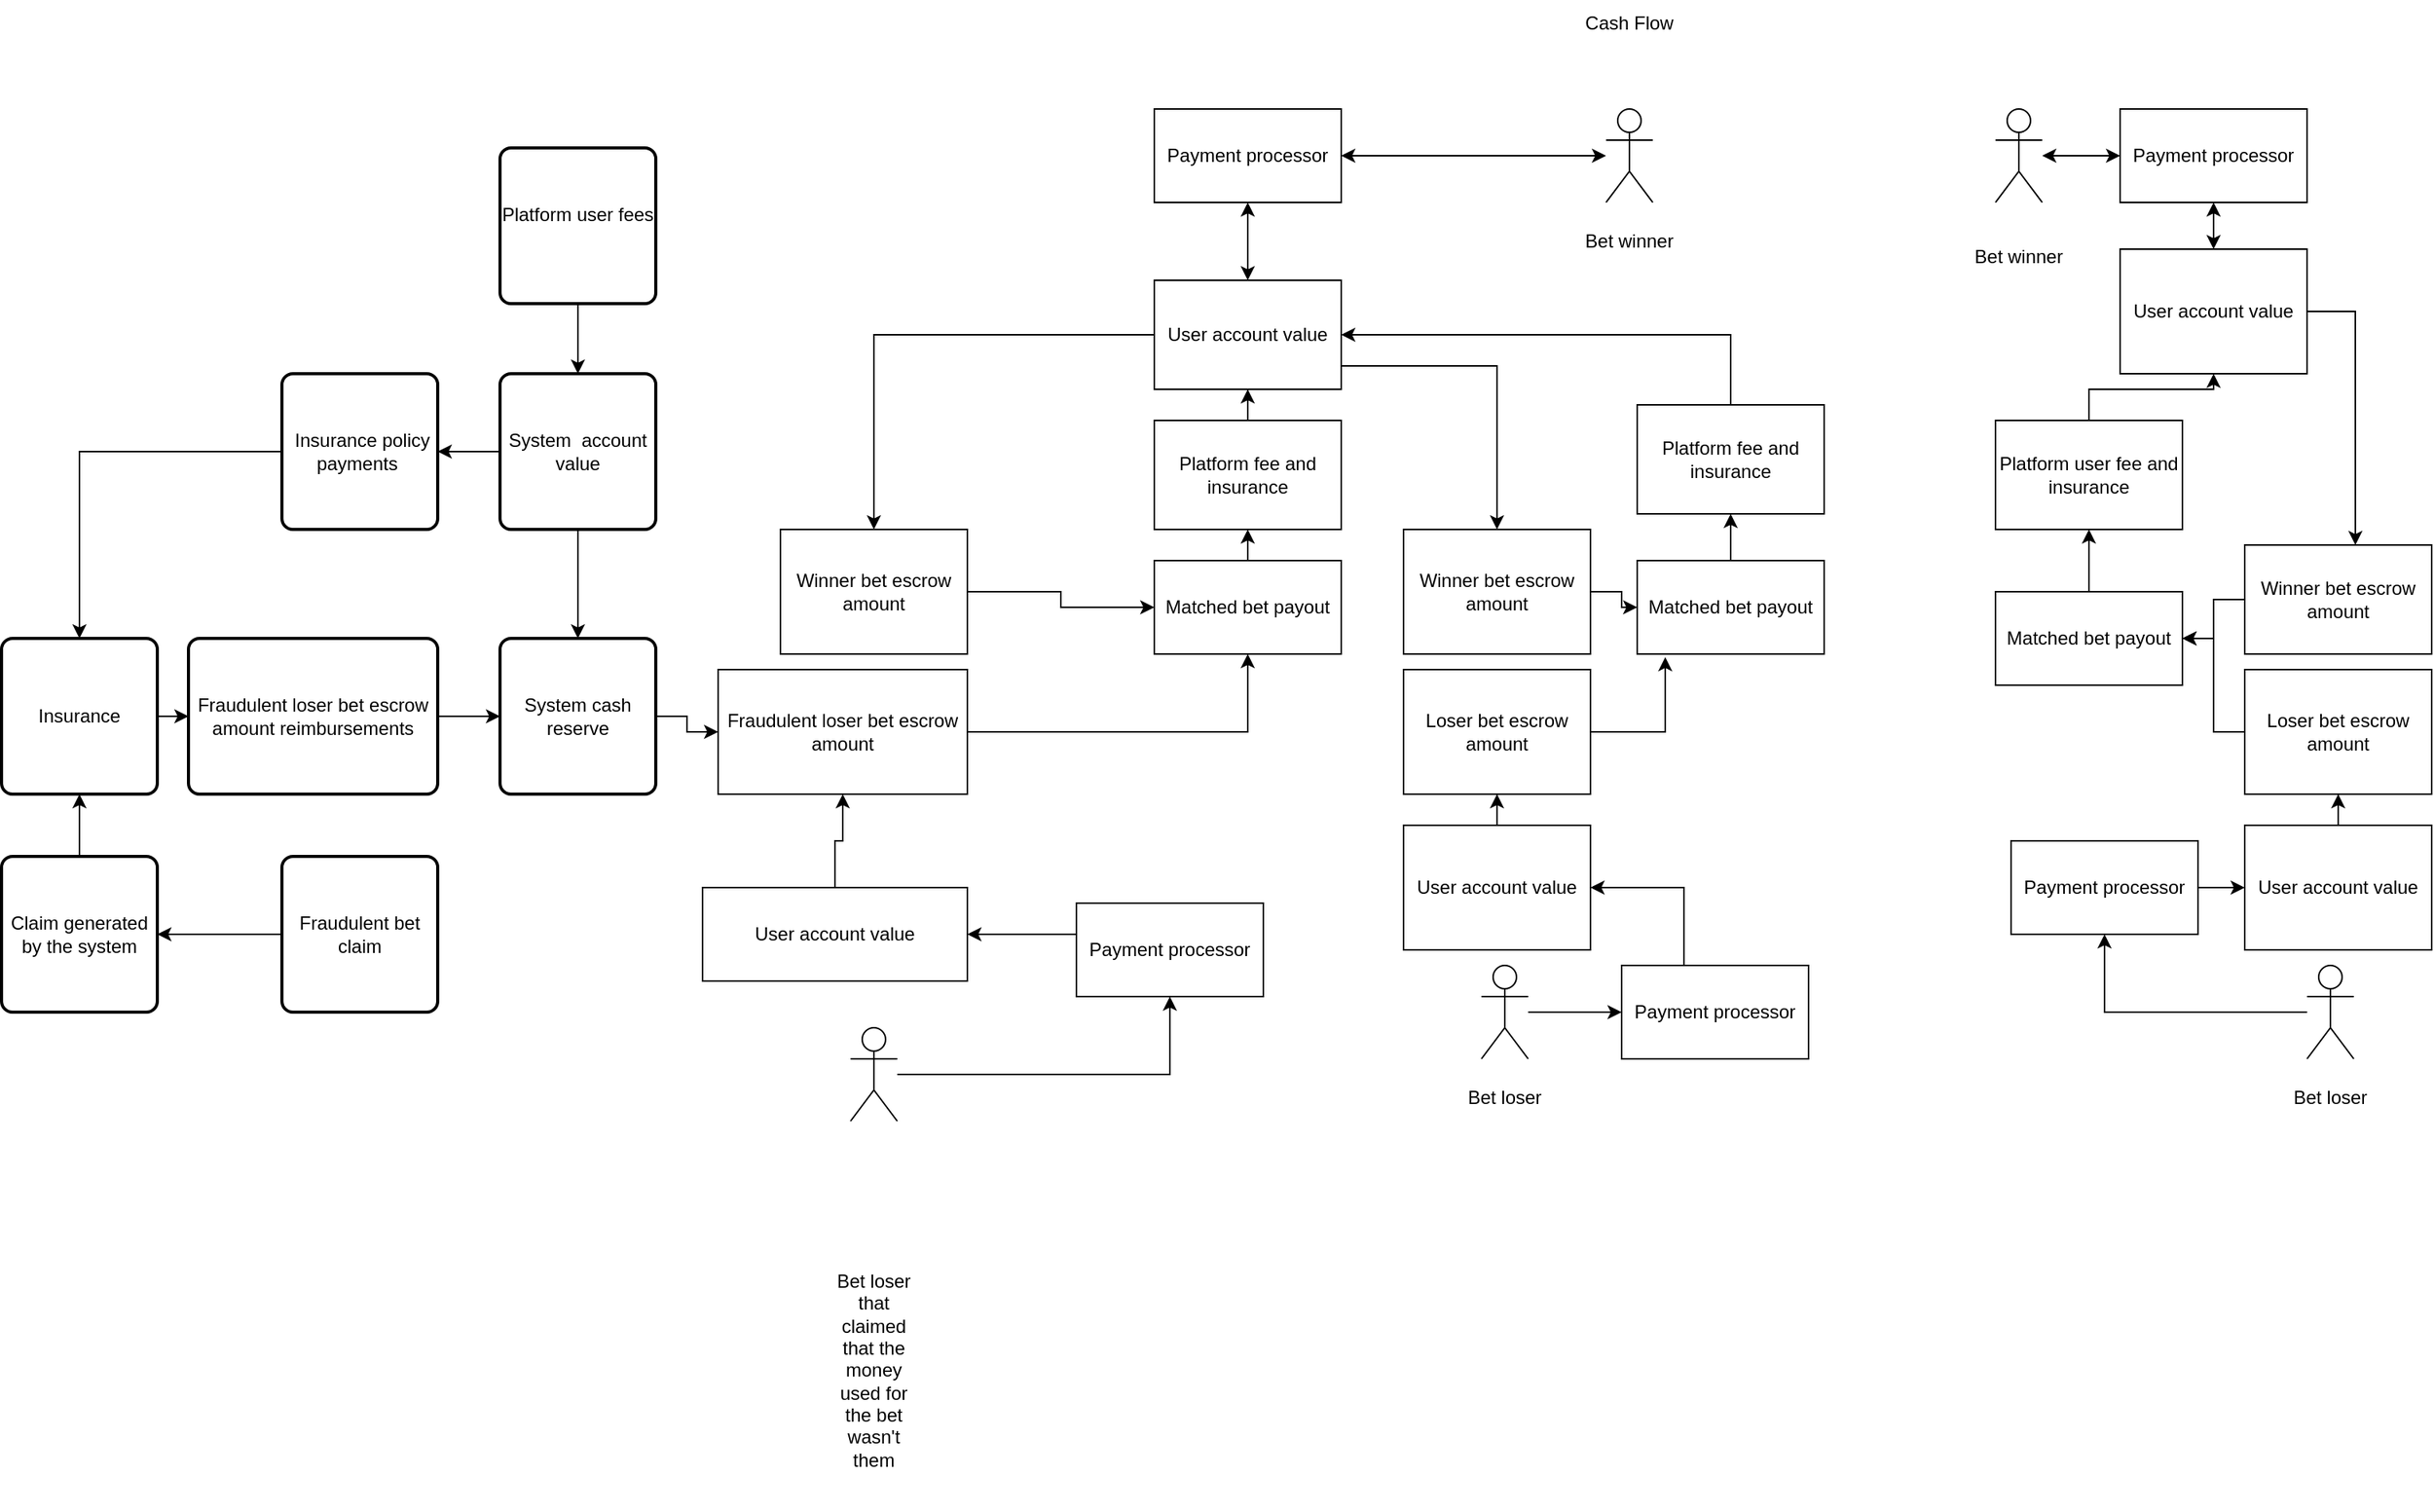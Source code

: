 <mxfile version="20.8.0" type="google"><diagram id="0wz5fwHLSvjW-twKBiWH" name="Page-1"><mxGraphModel grid="1" page="1" gridSize="10" guides="1" tooltips="1" connect="1" arrows="1" fold="1" pageScale="1" pageWidth="850" pageHeight="1100" math="0" shadow="0"><root><mxCell id="0"/><mxCell id="1" parent="0"/><mxCell id="HQsCND91h7AvUW79KuMm-91" style="edgeStyle=orthogonalEdgeStyle;rounded=0;orthogonalLoop=1;jettySize=auto;html=1;startArrow=classic;startFill=1;entryX=1;entryY=0.5;entryDx=0;entryDy=0;" edge="1" parent="1" source="HQsCND91h7AvUW79KuMm-1" target="HQsCND91h7AvUW79KuMm-89"><mxGeometry relative="1" as="geometry"><mxPoint x="270" y="-10" as="targetPoint"/></mxGeometry></mxCell><mxCell id="HQsCND91h7AvUW79KuMm-1" value="Actor" style="shape=umlActor;verticalLabelPosition=bottom;verticalAlign=top;html=1;outlineConnect=0;noLabel=1;" vertex="1" parent="1"><mxGeometry x="340" y="-40" width="30" height="60" as="geometry"/></mxCell><mxCell id="q_6GjNC77hbqpQ7vRztW-2" style="edgeStyle=orthogonalEdgeStyle;rounded=0;orthogonalLoop=1;jettySize=auto;html=1;" edge="1" parent="1" source="HQsCND91h7AvUW79KuMm-3" target="q_6GjNC77hbqpQ7vRztW-1"><mxGeometry relative="1" as="geometry"/></mxCell><mxCell id="HQsCND91h7AvUW79KuMm-3" value="Actor" style="shape=umlActor;verticalLabelPosition=bottom;verticalAlign=top;html=1;outlineConnect=0;noLabel=1;" vertex="1" parent="1"><mxGeometry x="-145" y="550" width="30" height="60" as="geometry"/></mxCell><mxCell id="HQsCND91h7AvUW79KuMm-82" style="edgeStyle=orthogonalEdgeStyle;rounded=0;orthogonalLoop=1;jettySize=auto;html=1;entryX=0;entryY=0.5;entryDx=0;entryDy=0;" edge="1" parent="1" source="HQsCND91h7AvUW79KuMm-4" target="HQsCND91h7AvUW79KuMm-79"><mxGeometry relative="1" as="geometry"/></mxCell><mxCell id="HQsCND91h7AvUW79KuMm-4" value="Actor" style="shape=umlActor;verticalLabelPosition=bottom;verticalAlign=top;html=1;outlineConnect=0;noLabel=1;" vertex="1" parent="1"><mxGeometry x="260" y="510" width="30" height="60" as="geometry"/></mxCell><mxCell id="HQsCND91h7AvUW79KuMm-84" style="edgeStyle=orthogonalEdgeStyle;rounded=0;orthogonalLoop=1;jettySize=auto;html=1;entryX=0.5;entryY=1;entryDx=0;entryDy=0;" edge="1" parent="1" source="HQsCND91h7AvUW79KuMm-6" target="HQsCND91h7AvUW79KuMm-83"><mxGeometry relative="1" as="geometry"/></mxCell><mxCell id="HQsCND91h7AvUW79KuMm-6" value="Actor" style="shape=umlActor;verticalLabelPosition=bottom;verticalAlign=top;html=1;outlineConnect=0;noLabel=1;" vertex="1" parent="1"><mxGeometry x="790" y="510" width="30" height="60" as="geometry"/></mxCell><mxCell id="HQsCND91h7AvUW79KuMm-7" value="Actor" style="shape=umlActor;verticalLabelPosition=bottom;verticalAlign=top;html=1;outlineConnect=0;noLabel=1;" vertex="1" parent="1"><mxGeometry x="590" y="-40" width="30" height="60" as="geometry"/></mxCell><mxCell id="HQsCND91h7AvUW79KuMm-27" style="edgeStyle=orthogonalEdgeStyle;rounded=0;orthogonalLoop=1;jettySize=auto;html=1;entryX=0.5;entryY=1;entryDx=0;entryDy=0;" edge="1" parent="1" source="HQsCND91h7AvUW79KuMm-9" target="HQsCND91h7AvUW79KuMm-10"><mxGeometry relative="1" as="geometry"/></mxCell><mxCell id="HQsCND91h7AvUW79KuMm-9" value="Matched bet payout" style="rounded=0;whiteSpace=wrap;html=1;" vertex="1" parent="1"><mxGeometry x="360" y="250" width="120" height="60" as="geometry"/></mxCell><mxCell id="HQsCND91h7AvUW79KuMm-51" style="edgeStyle=orthogonalEdgeStyle;rounded=0;orthogonalLoop=1;jettySize=auto;html=1;entryX=1;entryY=0.5;entryDx=0;entryDy=0;exitX=0.5;exitY=0;exitDx=0;exitDy=0;" edge="1" parent="1" source="HQsCND91h7AvUW79KuMm-10" target="HQsCND91h7AvUW79KuMm-34"><mxGeometry relative="1" as="geometry"/></mxCell><mxCell id="HQsCND91h7AvUW79KuMm-10" value="Platform fee and insurance" style="rounded=0;whiteSpace=wrap;html=1;" vertex="1" parent="1"><mxGeometry x="360" y="150" width="120" height="70" as="geometry"/></mxCell><mxCell id="HQsCND91h7AvUW79KuMm-47" style="edgeStyle=orthogonalEdgeStyle;rounded=0;orthogonalLoop=1;jettySize=auto;html=1;entryX=0.5;entryY=1;entryDx=0;entryDy=0;" edge="1" parent="1" source="HQsCND91h7AvUW79KuMm-12" target="HQsCND91h7AvUW79KuMm-13"><mxGeometry relative="1" as="geometry"/></mxCell><mxCell id="HQsCND91h7AvUW79KuMm-12" value="Matched bet payout" style="rounded=0;whiteSpace=wrap;html=1;" vertex="1" parent="1"><mxGeometry x="590" y="270" width="120" height="60" as="geometry"/></mxCell><mxCell id="HQsCND91h7AvUW79KuMm-48" style="edgeStyle=orthogonalEdgeStyle;rounded=0;orthogonalLoop=1;jettySize=auto;html=1;entryX=0.5;entryY=1;entryDx=0;entryDy=0;" edge="1" parent="1" source="HQsCND91h7AvUW79KuMm-13" target="HQsCND91h7AvUW79KuMm-49"><mxGeometry relative="1" as="geometry"><mxPoint x="650" y="140" as="targetPoint"/></mxGeometry></mxCell><mxCell id="HQsCND91h7AvUW79KuMm-13" value="Platform user fee and insurance" style="rounded=0;whiteSpace=wrap;html=1;" vertex="1" parent="1"><mxGeometry x="590" y="160" width="120" height="70" as="geometry"/></mxCell><mxCell id="HQsCND91h7AvUW79KuMm-23" style="edgeStyle=orthogonalEdgeStyle;rounded=0;orthogonalLoop=1;jettySize=auto;html=1;exitX=0.5;exitY=0;exitDx=0;exitDy=0;entryX=0.5;entryY=1;entryDx=0;entryDy=0;" edge="1" parent="1" source="HQsCND91h7AvUW79KuMm-15" target="HQsCND91h7AvUW79KuMm-16"><mxGeometry relative="1" as="geometry"/></mxCell><mxCell id="HQsCND91h7AvUW79KuMm-15" value="Matched bet payout" style="rounded=0;whiteSpace=wrap;html=1;" vertex="1" parent="1"><mxGeometry x="50" y="250" width="120" height="60" as="geometry"/></mxCell><mxCell id="HQsCND91h7AvUW79KuMm-36" style="edgeStyle=orthogonalEdgeStyle;rounded=0;orthogonalLoop=1;jettySize=auto;html=1;" edge="1" parent="1" source="HQsCND91h7AvUW79KuMm-16" target="HQsCND91h7AvUW79KuMm-34"><mxGeometry relative="1" as="geometry"/></mxCell><mxCell id="HQsCND91h7AvUW79KuMm-16" value="Platform fee and insurance" style="rounded=0;whiteSpace=wrap;html=1;" vertex="1" parent="1"><mxGeometry x="50" y="160" width="120" height="70" as="geometry"/></mxCell><mxCell id="HQsCND91h7AvUW79KuMm-19" value="Bet winner" style="text;html=1;strokeColor=none;fillColor=none;align=center;verticalAlign=middle;whiteSpace=wrap;rounded=0;" vertex="1" parent="1"><mxGeometry x="575" y="40" width="60" height="30" as="geometry"/></mxCell><mxCell id="HQsCND91h7AvUW79KuMm-21" value="Bet loser" style="text;html=1;strokeColor=none;fillColor=none;align=center;verticalAlign=middle;whiteSpace=wrap;rounded=0;" vertex="1" parent="1"><mxGeometry x="245" y="580" width="60" height="30" as="geometry"/></mxCell><mxCell id="HQsCND91h7AvUW79KuMm-33" style="edgeStyle=orthogonalEdgeStyle;rounded=0;orthogonalLoop=1;jettySize=auto;html=1;entryX=0;entryY=0.5;entryDx=0;entryDy=0;" edge="1" parent="1" source="HQsCND91h7AvUW79KuMm-30" target="HQsCND91h7AvUW79KuMm-15"><mxGeometry relative="1" as="geometry"/></mxCell><mxCell id="HQsCND91h7AvUW79KuMm-30" value="Winner bet escrow amount" style="rounded=0;whiteSpace=wrap;html=1;" vertex="1" parent="1"><mxGeometry x="-190" y="230" width="120" height="80" as="geometry"/></mxCell><mxCell id="HQsCND91h7AvUW79KuMm-32" style="edgeStyle=orthogonalEdgeStyle;rounded=0;orthogonalLoop=1;jettySize=auto;html=1;" edge="1" parent="1" source="HQsCND91h7AvUW79KuMm-31" target="HQsCND91h7AvUW79KuMm-15"><mxGeometry relative="1" as="geometry"/></mxCell><mxCell id="HQsCND91h7AvUW79KuMm-31" value="Fraudulent loser bet escrow amount" style="rounded=0;whiteSpace=wrap;html=1;" vertex="1" parent="1"><mxGeometry x="-230" y="320" width="160" height="80" as="geometry"/></mxCell><mxCell id="HQsCND91h7AvUW79KuMm-76" style="edgeStyle=orthogonalEdgeStyle;rounded=0;orthogonalLoop=1;jettySize=auto;html=1;" edge="1" parent="1" source="HQsCND91h7AvUW79KuMm-34" target="HQsCND91h7AvUW79KuMm-30"><mxGeometry relative="1" as="geometry"/></mxCell><mxCell id="HQsCND91h7AvUW79KuMm-77" style="edgeStyle=orthogonalEdgeStyle;rounded=0;orthogonalLoop=1;jettySize=auto;html=1;exitX=1;exitY=0.75;exitDx=0;exitDy=0;" edge="1" parent="1" source="HQsCND91h7AvUW79KuMm-34" target="HQsCND91h7AvUW79KuMm-38"><mxGeometry relative="1" as="geometry"><Array as="points"><mxPoint x="270" y="125"/></Array></mxGeometry></mxCell><mxCell id="HQsCND91h7AvUW79KuMm-95" style="edgeStyle=orthogonalEdgeStyle;rounded=0;orthogonalLoop=1;jettySize=auto;html=1;entryX=0.5;entryY=1;entryDx=0;entryDy=0;startArrow=classic;startFill=1;" edge="1" parent="1" source="HQsCND91h7AvUW79KuMm-34" target="HQsCND91h7AvUW79KuMm-89"><mxGeometry relative="1" as="geometry"/></mxCell><mxCell id="HQsCND91h7AvUW79KuMm-34" value="User account value" style="rounded=0;whiteSpace=wrap;html=1;" vertex="1" parent="1"><mxGeometry x="50" y="70" width="120" height="70" as="geometry"/></mxCell><mxCell id="HQsCND91h7AvUW79KuMm-40" style="edgeStyle=orthogonalEdgeStyle;rounded=0;orthogonalLoop=1;jettySize=auto;html=1;entryX=0;entryY=0.5;entryDx=0;entryDy=0;" edge="1" parent="1" source="HQsCND91h7AvUW79KuMm-38" target="HQsCND91h7AvUW79KuMm-9"><mxGeometry relative="1" as="geometry"/></mxCell><mxCell id="HQsCND91h7AvUW79KuMm-38" value="Winner bet escrow amount" style="rounded=0;whiteSpace=wrap;html=1;" vertex="1" parent="1"><mxGeometry x="210" y="230" width="120" height="80" as="geometry"/></mxCell><mxCell id="HQsCND91h7AvUW79KuMm-41" style="edgeStyle=orthogonalEdgeStyle;rounded=0;orthogonalLoop=1;jettySize=auto;html=1;entryX=0.15;entryY=1.033;entryDx=0;entryDy=0;entryPerimeter=0;" edge="1" parent="1" source="HQsCND91h7AvUW79KuMm-39" target="HQsCND91h7AvUW79KuMm-9"><mxGeometry relative="1" as="geometry"/></mxCell><mxCell id="HQsCND91h7AvUW79KuMm-39" value="Loser bet escrow amount" style="rounded=0;whiteSpace=wrap;html=1;" vertex="1" parent="1"><mxGeometry x="210" y="320" width="120" height="80" as="geometry"/></mxCell><mxCell id="HQsCND91h7AvUW79KuMm-45" style="edgeStyle=orthogonalEdgeStyle;rounded=0;orthogonalLoop=1;jettySize=auto;html=1;entryX=1;entryY=0.5;entryDx=0;entryDy=0;" edge="1" parent="1" source="HQsCND91h7AvUW79KuMm-43" target="HQsCND91h7AvUW79KuMm-12"><mxGeometry relative="1" as="geometry"/></mxCell><mxCell id="HQsCND91h7AvUW79KuMm-43" value="Winner bet escrow amount" style="rounded=0;whiteSpace=wrap;html=1;" vertex="1" parent="1"><mxGeometry x="750" y="240" width="120" height="70" as="geometry"/></mxCell><mxCell id="HQsCND91h7AvUW79KuMm-46" style="edgeStyle=orthogonalEdgeStyle;rounded=0;orthogonalLoop=1;jettySize=auto;html=1;" edge="1" parent="1" source="HQsCND91h7AvUW79KuMm-44" target="HQsCND91h7AvUW79KuMm-12"><mxGeometry relative="1" as="geometry"/></mxCell><mxCell id="HQsCND91h7AvUW79KuMm-44" value="Loser bet escrow amount" style="rounded=0;whiteSpace=wrap;html=1;" vertex="1" parent="1"><mxGeometry x="750" y="320" width="120" height="80" as="geometry"/></mxCell><mxCell id="HQsCND91h7AvUW79KuMm-75" style="edgeStyle=orthogonalEdgeStyle;rounded=0;orthogonalLoop=1;jettySize=auto;html=1;exitX=1;exitY=0.5;exitDx=0;exitDy=0;entryX=0.592;entryY=0;entryDx=0;entryDy=0;entryPerimeter=0;" edge="1" parent="1" source="HQsCND91h7AvUW79KuMm-49" target="HQsCND91h7AvUW79KuMm-43"><mxGeometry relative="1" as="geometry"/></mxCell><mxCell id="HQsCND91h7AvUW79KuMm-87" style="edgeStyle=orthogonalEdgeStyle;rounded=0;orthogonalLoop=1;jettySize=auto;html=1;entryX=0.5;entryY=1;entryDx=0;entryDy=0;startArrow=classic;startFill=1;" edge="1" parent="1" source="HQsCND91h7AvUW79KuMm-49" target="HQsCND91h7AvUW79KuMm-86"><mxGeometry relative="1" as="geometry"/></mxCell><mxCell id="HQsCND91h7AvUW79KuMm-49" value="User account value" style="rounded=0;whiteSpace=wrap;html=1;" vertex="1" parent="1"><mxGeometry x="670" y="50" width="120" height="80" as="geometry"/></mxCell><mxCell id="HQsCND91h7AvUW79KuMm-71" style="edgeStyle=orthogonalEdgeStyle;rounded=0;orthogonalLoop=1;jettySize=auto;html=1;entryX=0.5;entryY=1;entryDx=0;entryDy=0;" edge="1" parent="1" source="HQsCND91h7AvUW79KuMm-60" target="HQsCND91h7AvUW79KuMm-31"><mxGeometry relative="1" as="geometry"/></mxCell><mxCell id="HQsCND91h7AvUW79KuMm-60" value="User account value" style="rounded=0;whiteSpace=wrap;html=1;" vertex="1" parent="1"><mxGeometry x="-240" y="460" width="170" height="60" as="geometry"/></mxCell><mxCell id="HQsCND91h7AvUW79KuMm-72" style="edgeStyle=orthogonalEdgeStyle;rounded=0;orthogonalLoop=1;jettySize=auto;html=1;" edge="1" parent="1" source="HQsCND91h7AvUW79KuMm-61" target="HQsCND91h7AvUW79KuMm-39"><mxGeometry relative="1" as="geometry"/></mxCell><mxCell id="HQsCND91h7AvUW79KuMm-61" value="User account value" style="rounded=0;whiteSpace=wrap;html=1;" vertex="1" parent="1"><mxGeometry x="210" y="420" width="120" height="80" as="geometry"/></mxCell><mxCell id="HQsCND91h7AvUW79KuMm-65" style="edgeStyle=orthogonalEdgeStyle;rounded=0;orthogonalLoop=1;jettySize=auto;html=1;entryX=0.5;entryY=1;entryDx=0;entryDy=0;" edge="1" parent="1" source="HQsCND91h7AvUW79KuMm-62" target="HQsCND91h7AvUW79KuMm-44"><mxGeometry relative="1" as="geometry"/></mxCell><mxCell id="HQsCND91h7AvUW79KuMm-62" value="User account value" style="rounded=0;whiteSpace=wrap;html=1;" vertex="1" parent="1"><mxGeometry x="750" y="420" width="120" height="80" as="geometry"/></mxCell><mxCell id="HQsCND91h7AvUW79KuMm-67" value="Bet loser" style="text;html=1;strokeColor=none;fillColor=none;align=center;verticalAlign=middle;whiteSpace=wrap;rounded=0;" vertex="1" parent="1"><mxGeometry x="775" y="580" width="60" height="30" as="geometry"/></mxCell><mxCell id="HQsCND91h7AvUW79KuMm-69" value="Bet winner" style="text;html=1;strokeColor=none;fillColor=none;align=center;verticalAlign=middle;whiteSpace=wrap;rounded=0;" vertex="1" parent="1"><mxGeometry x="325" y="30" width="60" height="30" as="geometry"/></mxCell><mxCell id="HQsCND91h7AvUW79KuMm-70" value="Bet loser that claimed that the money used for the bet wasn't them" style="text;html=1;strokeColor=none;fillColor=none;align=center;verticalAlign=middle;whiteSpace=wrap;rounded=0;" vertex="1" parent="1"><mxGeometry x="-155" y="680" width="50" height="180" as="geometry"/></mxCell><mxCell id="HQsCND91h7AvUW79KuMm-81" style="edgeStyle=orthogonalEdgeStyle;rounded=0;orthogonalLoop=1;jettySize=auto;html=1;entryX=1;entryY=0.5;entryDx=0;entryDy=0;" edge="1" parent="1" source="HQsCND91h7AvUW79KuMm-79" target="HQsCND91h7AvUW79KuMm-61"><mxGeometry relative="1" as="geometry"><Array as="points"><mxPoint x="390" y="460"/></Array></mxGeometry></mxCell><mxCell id="HQsCND91h7AvUW79KuMm-79" value="Payment processor" style="rounded=0;whiteSpace=wrap;html=1;" vertex="1" parent="1"><mxGeometry x="350" y="510" width="120" height="60" as="geometry"/></mxCell><mxCell id="HQsCND91h7AvUW79KuMm-100" style="edgeStyle=orthogonalEdgeStyle;rounded=0;orthogonalLoop=1;jettySize=auto;html=1;exitX=1;exitY=0.5;exitDx=0;exitDy=0;entryX=0;entryY=0.5;entryDx=0;entryDy=0;" edge="1" parent="1" source="HQsCND91h7AvUW79KuMm-83" target="HQsCND91h7AvUW79KuMm-62"><mxGeometry relative="1" as="geometry"/></mxCell><mxCell id="HQsCND91h7AvUW79KuMm-83" value="Payment processor" style="rounded=0;whiteSpace=wrap;html=1;" vertex="1" parent="1"><mxGeometry x="600" y="430" width="120" height="60" as="geometry"/></mxCell><mxCell id="HQsCND91h7AvUW79KuMm-88" style="edgeStyle=orthogonalEdgeStyle;rounded=0;orthogonalLoop=1;jettySize=auto;html=1;startArrow=classic;startFill=1;" edge="1" parent="1" source="HQsCND91h7AvUW79KuMm-86" target="HQsCND91h7AvUW79KuMm-7"><mxGeometry relative="1" as="geometry"/></mxCell><mxCell id="HQsCND91h7AvUW79KuMm-86" value="Payment processor" style="rounded=0;whiteSpace=wrap;html=1;" vertex="1" parent="1"><mxGeometry x="670" y="-40" width="120" height="60" as="geometry"/></mxCell><mxCell id="HQsCND91h7AvUW79KuMm-89" value="Payment processor" style="rounded=0;whiteSpace=wrap;html=1;" vertex="1" parent="1"><mxGeometry x="50" y="-40" width="120" height="60" as="geometry"/></mxCell><mxCell id="q_6GjNC77hbqpQ7vRztW-3" style="edgeStyle=orthogonalEdgeStyle;rounded=0;orthogonalLoop=1;jettySize=auto;html=1;entryX=1;entryY=0.5;entryDx=0;entryDy=0;" edge="1" parent="1" source="q_6GjNC77hbqpQ7vRztW-1" target="HQsCND91h7AvUW79KuMm-60"><mxGeometry relative="1" as="geometry"><Array as="points"><mxPoint x="-20" y="490"/><mxPoint x="-20" y="490"/></Array></mxGeometry></mxCell><mxCell id="q_6GjNC77hbqpQ7vRztW-1" value="Payment processor" style="rounded=0;whiteSpace=wrap;html=1;" vertex="1" parent="1"><mxGeometry y="470" width="120" height="60" as="geometry"/></mxCell><mxCell id="q_6GjNC77hbqpQ7vRztW-7" style="edgeStyle=orthogonalEdgeStyle;rounded=0;orthogonalLoop=1;jettySize=auto;html=1;entryX=0;entryY=0.5;entryDx=0;entryDy=0;startArrow=none;startFill=0;" edge="1" parent="1" source="q_6GjNC77hbqpQ7vRztW-4" target="q_6GjNC77hbqpQ7vRztW-5"><mxGeometry relative="1" as="geometry"/></mxCell><mxCell id="q_6GjNC77hbqpQ7vRztW-4" value="Fraudulent loser bet escrow amount reimbursements" style="rounded=1;whiteSpace=wrap;html=1;absoluteArcSize=1;arcSize=14;strokeWidth=2;" vertex="1" parent="1"><mxGeometry x="-570" y="300" width="160" height="100" as="geometry"/></mxCell><mxCell id="q_6GjNC77hbqpQ7vRztW-6" style="edgeStyle=orthogonalEdgeStyle;rounded=0;orthogonalLoop=1;jettySize=auto;html=1;entryX=0;entryY=0.5;entryDx=0;entryDy=0;startArrow=none;startFill=0;" edge="1" parent="1" source="q_6GjNC77hbqpQ7vRztW-5" target="HQsCND91h7AvUW79KuMm-31"><mxGeometry relative="1" as="geometry"/></mxCell><mxCell id="q_6GjNC77hbqpQ7vRztW-5" value="System cash reserve" style="rounded=1;whiteSpace=wrap;html=1;absoluteArcSize=1;arcSize=14;strokeWidth=2;" vertex="1" parent="1"><mxGeometry x="-370" y="300" width="100" height="100" as="geometry"/></mxCell><mxCell id="q_6GjNC77hbqpQ7vRztW-8" value="Cash Flow" style="text;html=1;strokeColor=none;fillColor=none;align=center;verticalAlign=middle;whiteSpace=wrap;rounded=0;" vertex="1" parent="1"><mxGeometry x="325" y="-110" width="60" height="30" as="geometry"/></mxCell><mxCell id="q_6GjNC77hbqpQ7vRztW-10" style="edgeStyle=orthogonalEdgeStyle;rounded=0;orthogonalLoop=1;jettySize=auto;html=1;startArrow=none;startFill=0;exitX=0.5;exitY=1;exitDx=0;exitDy=0;" edge="1" parent="1" source="q_6GjNC77hbqpQ7vRztW-12" target="q_6GjNC77hbqpQ7vRztW-5"><mxGeometry relative="1" as="geometry"><mxPoint x="-320" y="230" as="sourcePoint"/></mxGeometry></mxCell><mxCell id="q_6GjNC77hbqpQ7vRztW-16" style="edgeStyle=orthogonalEdgeStyle;rounded=0;orthogonalLoop=1;jettySize=auto;html=1;entryX=0.5;entryY=0;entryDx=0;entryDy=0;startArrow=none;startFill=0;" edge="1" parent="1" source="q_6GjNC77hbqpQ7vRztW-11" target="q_6GjNC77hbqpQ7vRztW-17"><mxGeometry relative="1" as="geometry"/></mxCell><mxCell id="q_6GjNC77hbqpQ7vRztW-11" value="&amp;nbsp;Insurance policy payments&amp;nbsp;" style="rounded=1;whiteSpace=wrap;html=1;absoluteArcSize=1;arcSize=14;strokeWidth=2;" vertex="1" parent="1"><mxGeometry x="-510" y="130" width="100" height="100" as="geometry"/></mxCell><mxCell id="q_6GjNC77hbqpQ7vRztW-15" style="edgeStyle=orthogonalEdgeStyle;rounded=0;orthogonalLoop=1;jettySize=auto;html=1;entryX=1;entryY=0.5;entryDx=0;entryDy=0;startArrow=none;startFill=0;" edge="1" parent="1" source="q_6GjNC77hbqpQ7vRztW-12" target="q_6GjNC77hbqpQ7vRztW-11"><mxGeometry relative="1" as="geometry"/></mxCell><mxCell id="q_6GjNC77hbqpQ7vRztW-12" value="System &amp;nbsp;account value" style="rounded=1;whiteSpace=wrap;html=1;absoluteArcSize=1;arcSize=14;strokeWidth=2;" vertex="1" parent="1"><mxGeometry x="-370" y="130" width="100" height="100" as="geometry"/></mxCell><mxCell id="q_6GjNC77hbqpQ7vRztW-14" style="edgeStyle=orthogonalEdgeStyle;rounded=0;orthogonalLoop=1;jettySize=auto;html=1;entryX=0.5;entryY=0;entryDx=0;entryDy=0;startArrow=none;startFill=0;" edge="1" parent="1" source="q_6GjNC77hbqpQ7vRztW-13" target="q_6GjNC77hbqpQ7vRztW-12"><mxGeometry relative="1" as="geometry"/></mxCell><mxCell id="q_6GjNC77hbqpQ7vRztW-13" value="Platform user fees &amp;nbsp;" style="rounded=1;whiteSpace=wrap;html=1;absoluteArcSize=1;arcSize=14;strokeWidth=2;" vertex="1" parent="1"><mxGeometry x="-370" y="-15" width="100" height="100" as="geometry"/></mxCell><mxCell id="q_6GjNC77hbqpQ7vRztW-18" style="edgeStyle=orthogonalEdgeStyle;rounded=0;orthogonalLoop=1;jettySize=auto;html=1;entryX=0;entryY=0.5;entryDx=0;entryDy=0;startArrow=none;startFill=0;" edge="1" parent="1" source="q_6GjNC77hbqpQ7vRztW-17" target="q_6GjNC77hbqpQ7vRztW-4"><mxGeometry relative="1" as="geometry"/></mxCell><mxCell id="q_6GjNC77hbqpQ7vRztW-17" value="Insurance" style="rounded=1;whiteSpace=wrap;html=1;absoluteArcSize=1;arcSize=14;strokeWidth=2;" vertex="1" parent="1"><mxGeometry x="-690" y="300" width="100" height="100" as="geometry"/></mxCell><mxCell id="q_6GjNC77hbqpQ7vRztW-20" value="" style="edgeStyle=orthogonalEdgeStyle;rounded=0;orthogonalLoop=1;jettySize=auto;html=1;startArrow=none;startFill=0;" edge="1" parent="1" source="q_6GjNC77hbqpQ7vRztW-19" target="q_6GjNC77hbqpQ7vRztW-17"><mxGeometry relative="1" as="geometry"/></mxCell><mxCell id="q_6GjNC77hbqpQ7vRztW-19" value="Claim generated by the system" style="rounded=1;whiteSpace=wrap;html=1;absoluteArcSize=1;arcSize=14;strokeWidth=2;" vertex="1" parent="1"><mxGeometry x="-690" y="440" width="100" height="100" as="geometry"/></mxCell><mxCell id="q_6GjNC77hbqpQ7vRztW-22" style="edgeStyle=orthogonalEdgeStyle;rounded=0;orthogonalLoop=1;jettySize=auto;html=1;entryX=1;entryY=0.5;entryDx=0;entryDy=0;startArrow=none;startFill=0;" edge="1" parent="1" source="q_6GjNC77hbqpQ7vRztW-21" target="q_6GjNC77hbqpQ7vRztW-19"><mxGeometry relative="1" as="geometry"/></mxCell><mxCell id="q_6GjNC77hbqpQ7vRztW-21" value="Fraudulent bet claim" style="rounded=1;whiteSpace=wrap;html=1;absoluteArcSize=1;arcSize=14;strokeWidth=2;" vertex="1" parent="1"><mxGeometry x="-510" y="440" width="100" height="100" as="geometry"/></mxCell></root></mxGraphModel></diagram></mxfile>